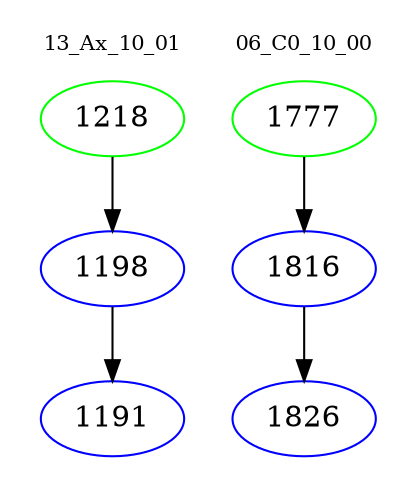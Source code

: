 digraph{
subgraph cluster_0 {
color = white
label = "13_Ax_10_01";
fontsize=10;
T0_1218 [label="1218", color="green"]
T0_1218 -> T0_1198 [color="black"]
T0_1198 [label="1198", color="blue"]
T0_1198 -> T0_1191 [color="black"]
T0_1191 [label="1191", color="blue"]
}
subgraph cluster_1 {
color = white
label = "06_C0_10_00";
fontsize=10;
T1_1777 [label="1777", color="green"]
T1_1777 -> T1_1816 [color="black"]
T1_1816 [label="1816", color="blue"]
T1_1816 -> T1_1826 [color="black"]
T1_1826 [label="1826", color="blue"]
}
}
